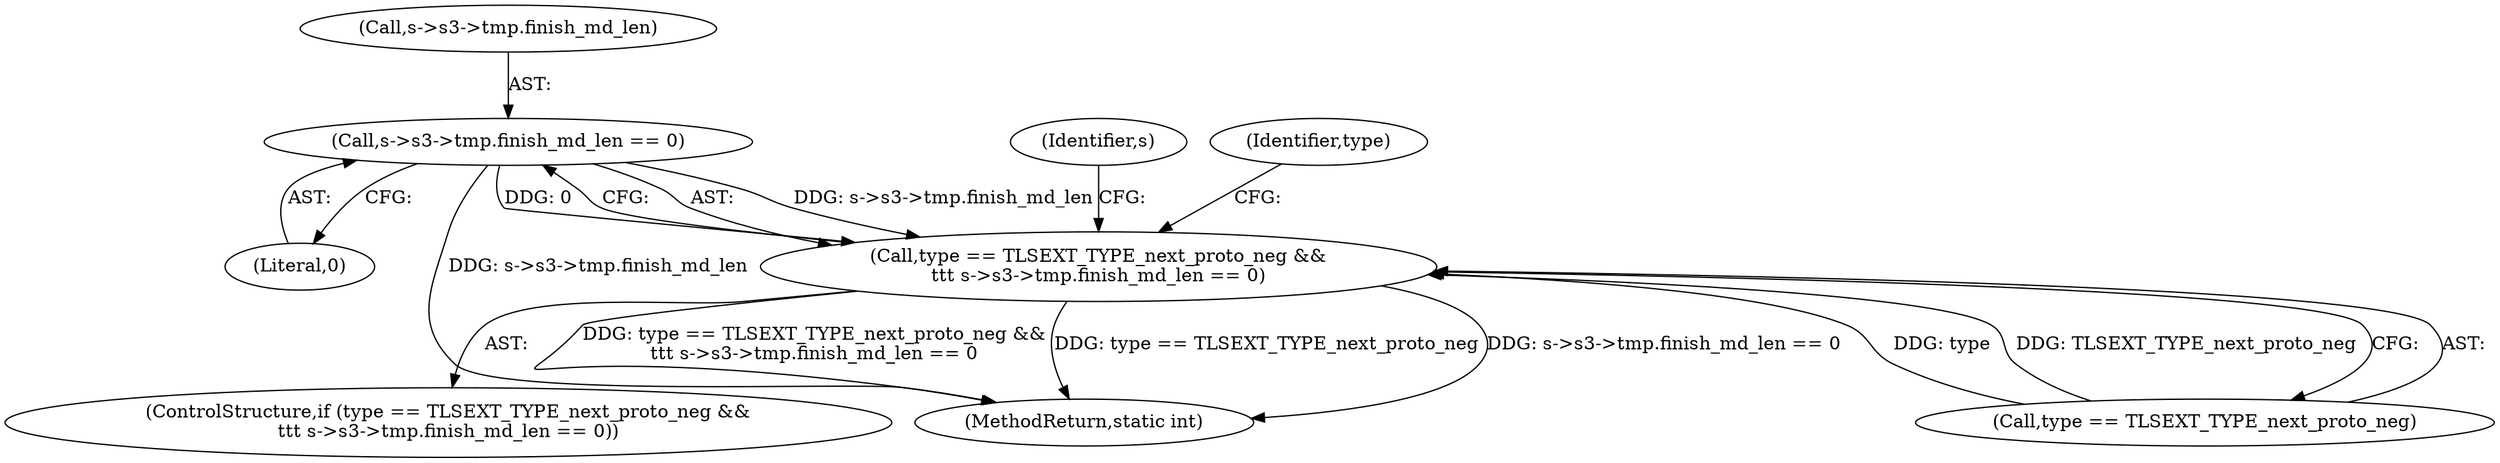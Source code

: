 digraph "0_openssl_fb0bc2b273bcc2d5401dd883fe869af4fc74bb21@pointer" {
"1000545" [label="(Call,s->s3->tmp.finish_md_len == 0)"];
"1000541" [label="(Call,type == TLSEXT_TYPE_next_proto_neg &&\n\t\t\t s->s3->tmp.finish_md_len == 0)"];
"1000541" [label="(Call,type == TLSEXT_TYPE_next_proto_neg &&\n\t\t\t s->s3->tmp.finish_md_len == 0)"];
"1000561" [label="(Identifier,s)"];
"1000553" [label="(Literal,0)"];
"1000546" [label="(Call,s->s3->tmp.finish_md_len)"];
"1001032" [label="(MethodReturn,static int)"];
"1000646" [label="(Identifier,type)"];
"1000540" [label="(ControlStructure,if (type == TLSEXT_TYPE_next_proto_neg &&\n\t\t\t s->s3->tmp.finish_md_len == 0))"];
"1000542" [label="(Call,type == TLSEXT_TYPE_next_proto_neg)"];
"1000545" [label="(Call,s->s3->tmp.finish_md_len == 0)"];
"1000545" -> "1000541"  [label="AST: "];
"1000545" -> "1000553"  [label="CFG: "];
"1000546" -> "1000545"  [label="AST: "];
"1000553" -> "1000545"  [label="AST: "];
"1000541" -> "1000545"  [label="CFG: "];
"1000545" -> "1001032"  [label="DDG: s->s3->tmp.finish_md_len"];
"1000545" -> "1000541"  [label="DDG: s->s3->tmp.finish_md_len"];
"1000545" -> "1000541"  [label="DDG: 0"];
"1000541" -> "1000540"  [label="AST: "];
"1000541" -> "1000542"  [label="CFG: "];
"1000542" -> "1000541"  [label="AST: "];
"1000561" -> "1000541"  [label="CFG: "];
"1000646" -> "1000541"  [label="CFG: "];
"1000541" -> "1001032"  [label="DDG: type == TLSEXT_TYPE_next_proto_neg"];
"1000541" -> "1001032"  [label="DDG: s->s3->tmp.finish_md_len == 0"];
"1000541" -> "1001032"  [label="DDG: type == TLSEXT_TYPE_next_proto_neg &&\n\t\t\t s->s3->tmp.finish_md_len == 0"];
"1000542" -> "1000541"  [label="DDG: type"];
"1000542" -> "1000541"  [label="DDG: TLSEXT_TYPE_next_proto_neg"];
}
